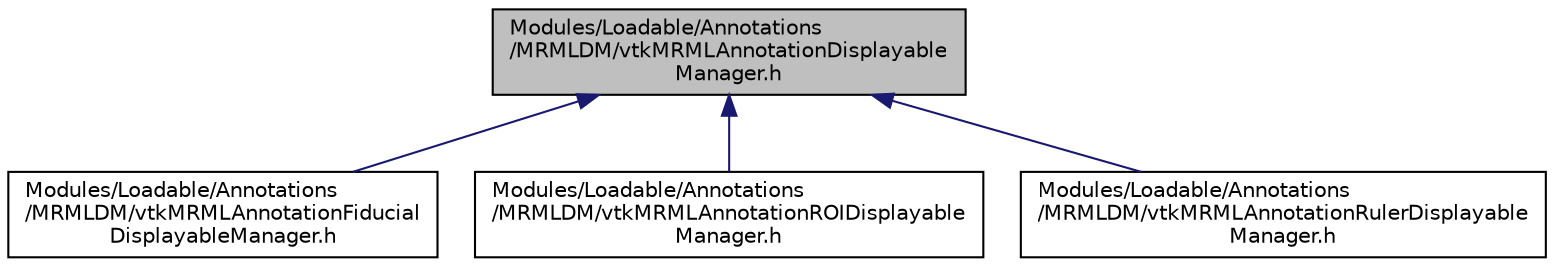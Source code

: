digraph "Modules/Loadable/Annotations/MRMLDM/vtkMRMLAnnotationDisplayableManager.h"
{
  bgcolor="transparent";
  edge [fontname="Helvetica",fontsize="10",labelfontname="Helvetica",labelfontsize="10"];
  node [fontname="Helvetica",fontsize="10",shape=record];
  Node12 [label="Modules/Loadable/Annotations\l/MRMLDM/vtkMRMLAnnotationDisplayable\lManager.h",height=0.2,width=0.4,color="black", fillcolor="grey75", style="filled", fontcolor="black"];
  Node12 -> Node13 [dir="back",color="midnightblue",fontsize="10",style="solid",fontname="Helvetica"];
  Node13 [label="Modules/Loadable/Annotations\l/MRMLDM/vtkMRMLAnnotationFiducial\lDisplayableManager.h",height=0.2,width=0.4,color="black",URL="$vtkMRMLAnnotationFiducialDisplayableManager_8h.html"];
  Node12 -> Node14 [dir="back",color="midnightblue",fontsize="10",style="solid",fontname="Helvetica"];
  Node14 [label="Modules/Loadable/Annotations\l/MRMLDM/vtkMRMLAnnotationROIDisplayable\lManager.h",height=0.2,width=0.4,color="black",URL="$vtkMRMLAnnotationROIDisplayableManager_8h.html"];
  Node12 -> Node15 [dir="back",color="midnightblue",fontsize="10",style="solid",fontname="Helvetica"];
  Node15 [label="Modules/Loadable/Annotations\l/MRMLDM/vtkMRMLAnnotationRulerDisplayable\lManager.h",height=0.2,width=0.4,color="black",URL="$vtkMRMLAnnotationRulerDisplayableManager_8h.html"];
}

